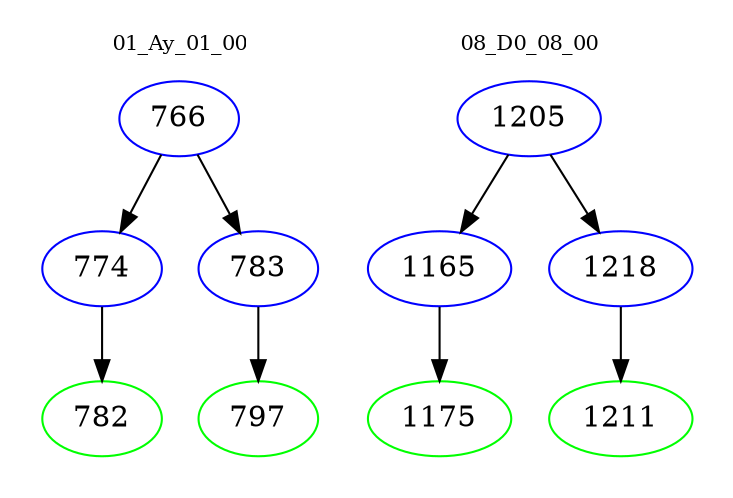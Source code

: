 digraph{
subgraph cluster_0 {
color = white
label = "01_Ay_01_00";
fontsize=10;
T0_766 [label="766", color="blue"]
T0_766 -> T0_774 [color="black"]
T0_774 [label="774", color="blue"]
T0_774 -> T0_782 [color="black"]
T0_782 [label="782", color="green"]
T0_766 -> T0_783 [color="black"]
T0_783 [label="783", color="blue"]
T0_783 -> T0_797 [color="black"]
T0_797 [label="797", color="green"]
}
subgraph cluster_1 {
color = white
label = "08_D0_08_00";
fontsize=10;
T1_1205 [label="1205", color="blue"]
T1_1205 -> T1_1165 [color="black"]
T1_1165 [label="1165", color="blue"]
T1_1165 -> T1_1175 [color="black"]
T1_1175 [label="1175", color="green"]
T1_1205 -> T1_1218 [color="black"]
T1_1218 [label="1218", color="blue"]
T1_1218 -> T1_1211 [color="black"]
T1_1211 [label="1211", color="green"]
}
}
